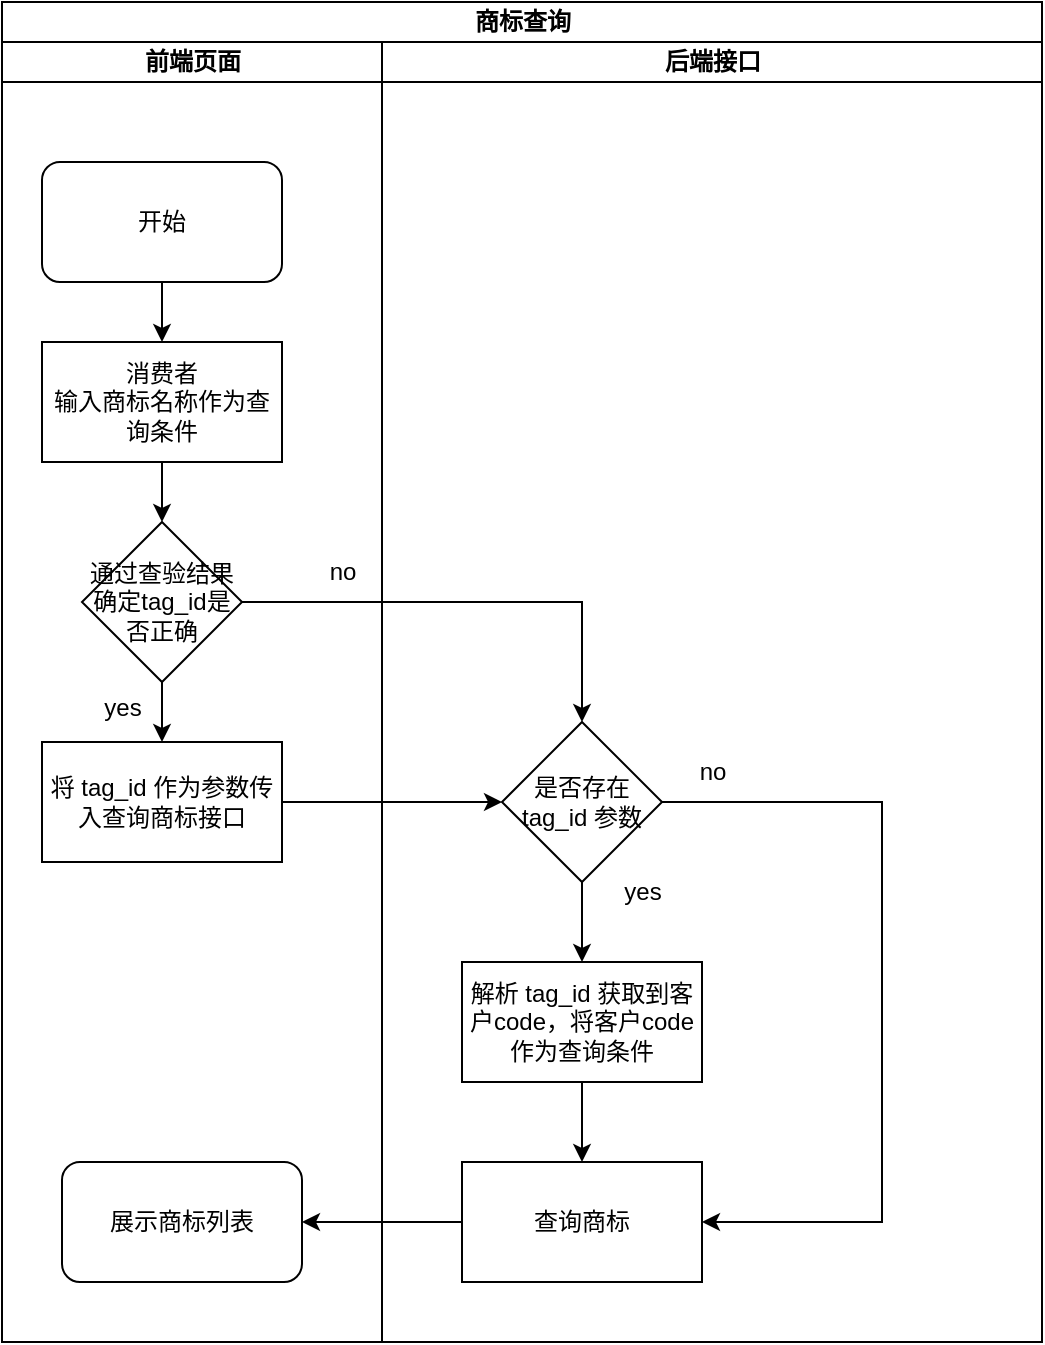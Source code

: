 <mxfile version="24.9.3">
  <diagram name="第 1 页" id="UH8iGU-1JYSJTxdWdX_r">
    <mxGraphModel dx="1434" dy="772" grid="1" gridSize="10" guides="1" tooltips="1" connect="1" arrows="1" fold="1" page="1" pageScale="1" pageWidth="1654" pageHeight="1169" math="0" shadow="0">
      <root>
        <mxCell id="0" />
        <mxCell id="1" parent="0" />
        <mxCell id="2E7t6yJ7H8E1ZwlFjmu7-1" value="商标查询" style="swimlane;childLayout=stackLayout;resizeParent=1;resizeParentMax=0;startSize=20;html=1;" vertex="1" parent="1">
          <mxGeometry x="340" y="30" width="520" height="670" as="geometry" />
        </mxCell>
        <mxCell id="2E7t6yJ7H8E1ZwlFjmu7-2" value="前端页面" style="swimlane;startSize=20;html=1;" vertex="1" parent="2E7t6yJ7H8E1ZwlFjmu7-1">
          <mxGeometry y="20" width="190" height="650" as="geometry" />
        </mxCell>
        <mxCell id="2E7t6yJ7H8E1ZwlFjmu7-3" value="" style="edgeStyle=orthogonalEdgeStyle;rounded=0;orthogonalLoop=1;jettySize=auto;html=1;" edge="1" parent="2E7t6yJ7H8E1ZwlFjmu7-2" source="2E7t6yJ7H8E1ZwlFjmu7-4" target="2E7t6yJ7H8E1ZwlFjmu7-6">
          <mxGeometry relative="1" as="geometry" />
        </mxCell>
        <mxCell id="2E7t6yJ7H8E1ZwlFjmu7-4" value="开始" style="rounded=1;whiteSpace=wrap;html=1;" vertex="1" parent="2E7t6yJ7H8E1ZwlFjmu7-2">
          <mxGeometry x="20" y="60" width="120" height="60" as="geometry" />
        </mxCell>
        <mxCell id="2E7t6yJ7H8E1ZwlFjmu7-6" value="消费者&lt;div&gt;输入商标名称作为查询条件&lt;/div&gt;" style="rounded=0;whiteSpace=wrap;html=1;" vertex="1" parent="2E7t6yJ7H8E1ZwlFjmu7-2">
          <mxGeometry x="20" y="150" width="120" height="60" as="geometry" />
        </mxCell>
        <mxCell id="2E7t6yJ7H8E1ZwlFjmu7-7" value="&lt;div&gt;将 tag_id 作为参数传入查询商标接口&lt;/div&gt;" style="whiteSpace=wrap;html=1;rounded=0;" vertex="1" parent="2E7t6yJ7H8E1ZwlFjmu7-2">
          <mxGeometry x="20" y="350" width="120" height="60" as="geometry" />
        </mxCell>
        <mxCell id="2E7t6yJ7H8E1ZwlFjmu7-8" value="展示商标列表" style="whiteSpace=wrap;html=1;rounded=1;" vertex="1" parent="2E7t6yJ7H8E1ZwlFjmu7-2">
          <mxGeometry x="30" y="560" width="120" height="60" as="geometry" />
        </mxCell>
        <mxCell id="2E7t6yJ7H8E1ZwlFjmu7-26" value="" style="edgeStyle=orthogonalEdgeStyle;rounded=0;orthogonalLoop=1;jettySize=auto;html=1;" edge="1" parent="2E7t6yJ7H8E1ZwlFjmu7-2" source="2E7t6yJ7H8E1ZwlFjmu7-25" target="2E7t6yJ7H8E1ZwlFjmu7-7">
          <mxGeometry relative="1" as="geometry" />
        </mxCell>
        <mxCell id="2E7t6yJ7H8E1ZwlFjmu7-25" value="通过查验结果确定tag_id是否正确" style="rhombus;whiteSpace=wrap;html=1;" vertex="1" parent="2E7t6yJ7H8E1ZwlFjmu7-2">
          <mxGeometry x="40" y="240" width="80" height="80" as="geometry" />
        </mxCell>
        <mxCell id="2E7t6yJ7H8E1ZwlFjmu7-5" value="" style="edgeStyle=orthogonalEdgeStyle;rounded=0;orthogonalLoop=1;jettySize=auto;html=1;entryX=0.5;entryY=0;entryDx=0;entryDy=0;" edge="1" parent="2E7t6yJ7H8E1ZwlFjmu7-2" source="2E7t6yJ7H8E1ZwlFjmu7-6" target="2E7t6yJ7H8E1ZwlFjmu7-25">
          <mxGeometry relative="1" as="geometry">
            <mxPoint x="80" y="260" as="targetPoint" />
          </mxGeometry>
        </mxCell>
        <mxCell id="2E7t6yJ7H8E1ZwlFjmu7-29" value="no" style="text;html=1;align=center;verticalAlign=middle;resizable=0;points=[];autosize=1;strokeColor=none;fillColor=none;" vertex="1" parent="2E7t6yJ7H8E1ZwlFjmu7-2">
          <mxGeometry x="150" y="250" width="40" height="30" as="geometry" />
        </mxCell>
        <mxCell id="2E7t6yJ7H8E1ZwlFjmu7-9" value="" style="edgeStyle=orthogonalEdgeStyle;rounded=0;orthogonalLoop=1;jettySize=auto;html=1;" edge="1" parent="2E7t6yJ7H8E1ZwlFjmu7-1" source="2E7t6yJ7H8E1ZwlFjmu7-7" target="2E7t6yJ7H8E1ZwlFjmu7-16">
          <mxGeometry relative="1" as="geometry" />
        </mxCell>
        <mxCell id="2E7t6yJ7H8E1ZwlFjmu7-10" value="后端接口" style="swimlane;startSize=20;html=1;" vertex="1" parent="2E7t6yJ7H8E1ZwlFjmu7-1">
          <mxGeometry x="190" y="20" width="330" height="650" as="geometry" />
        </mxCell>
        <mxCell id="2E7t6yJ7H8E1ZwlFjmu7-15" value="" style="edgeStyle=orthogonalEdgeStyle;rounded=0;orthogonalLoop=1;jettySize=auto;html=1;entryX=1;entryY=0.5;entryDx=0;entryDy=0;exitX=1;exitY=0.5;exitDx=0;exitDy=0;" edge="1" parent="2E7t6yJ7H8E1ZwlFjmu7-10" source="2E7t6yJ7H8E1ZwlFjmu7-16" target="2E7t6yJ7H8E1ZwlFjmu7-22">
          <mxGeometry relative="1" as="geometry">
            <mxPoint x="190" y="596" as="targetPoint" />
            <Array as="points">
              <mxPoint x="250" y="380" />
              <mxPoint x="250" y="590" />
            </Array>
          </mxGeometry>
        </mxCell>
        <mxCell id="2E7t6yJ7H8E1ZwlFjmu7-16" value="是否存在 tag_id 参数" style="rhombus;whiteSpace=wrap;html=1;rounded=0;" vertex="1" parent="2E7t6yJ7H8E1ZwlFjmu7-10">
          <mxGeometry x="60" y="340" width="80" height="80" as="geometry" />
        </mxCell>
        <mxCell id="2E7t6yJ7H8E1ZwlFjmu7-17" value="" style="edgeStyle=orthogonalEdgeStyle;rounded=0;orthogonalLoop=1;jettySize=auto;html=1;exitX=0.5;exitY=1;exitDx=0;exitDy=0;entryX=0.5;entryY=0;entryDx=0;entryDy=0;" edge="1" parent="2E7t6yJ7H8E1ZwlFjmu7-10" source="2E7t6yJ7H8E1ZwlFjmu7-16" target="2E7t6yJ7H8E1ZwlFjmu7-20">
          <mxGeometry relative="1" as="geometry">
            <mxPoint x="130" y="320" as="sourcePoint" />
            <mxPoint x="100" y="350" as="targetPoint" />
          </mxGeometry>
        </mxCell>
        <mxCell id="2E7t6yJ7H8E1ZwlFjmu7-19" value="" style="edgeStyle=orthogonalEdgeStyle;rounded=0;orthogonalLoop=1;jettySize=auto;html=1;" edge="1" parent="2E7t6yJ7H8E1ZwlFjmu7-10" source="2E7t6yJ7H8E1ZwlFjmu7-20" target="2E7t6yJ7H8E1ZwlFjmu7-22">
          <mxGeometry relative="1" as="geometry" />
        </mxCell>
        <mxCell id="2E7t6yJ7H8E1ZwlFjmu7-20" value="解析 tag_id 获取到客户code，将客户code作为查询条件" style="whiteSpace=wrap;html=1;rounded=0;" vertex="1" parent="2E7t6yJ7H8E1ZwlFjmu7-10">
          <mxGeometry x="40" y="460" width="120" height="60" as="geometry" />
        </mxCell>
        <mxCell id="2E7t6yJ7H8E1ZwlFjmu7-22" value="查询商标" style="whiteSpace=wrap;html=1;rounded=0;" vertex="1" parent="2E7t6yJ7H8E1ZwlFjmu7-10">
          <mxGeometry x="40" y="560" width="120" height="60" as="geometry" />
        </mxCell>
        <mxCell id="2E7t6yJ7H8E1ZwlFjmu7-23" value="no" style="text;html=1;align=center;verticalAlign=middle;resizable=0;points=[];autosize=1;strokeColor=none;fillColor=none;" vertex="1" parent="2E7t6yJ7H8E1ZwlFjmu7-10">
          <mxGeometry x="145" y="350" width="40" height="30" as="geometry" />
        </mxCell>
        <mxCell id="2E7t6yJ7H8E1ZwlFjmu7-21" value="yes" style="text;html=1;align=center;verticalAlign=middle;resizable=0;points=[];autosize=1;strokeColor=none;fillColor=none;" vertex="1" parent="2E7t6yJ7H8E1ZwlFjmu7-10">
          <mxGeometry x="110" y="410" width="40" height="30" as="geometry" />
        </mxCell>
        <mxCell id="2E7t6yJ7H8E1ZwlFjmu7-24" value="" style="edgeStyle=orthogonalEdgeStyle;rounded=0;orthogonalLoop=1;jettySize=auto;html=1;" edge="1" parent="2E7t6yJ7H8E1ZwlFjmu7-1" source="2E7t6yJ7H8E1ZwlFjmu7-22" target="2E7t6yJ7H8E1ZwlFjmu7-8">
          <mxGeometry relative="1" as="geometry" />
        </mxCell>
        <mxCell id="2E7t6yJ7H8E1ZwlFjmu7-28" style="edgeStyle=orthogonalEdgeStyle;rounded=0;orthogonalLoop=1;jettySize=auto;html=1;entryX=0.5;entryY=0;entryDx=0;entryDy=0;" edge="1" parent="2E7t6yJ7H8E1ZwlFjmu7-1" source="2E7t6yJ7H8E1ZwlFjmu7-25" target="2E7t6yJ7H8E1ZwlFjmu7-16">
          <mxGeometry relative="1" as="geometry" />
        </mxCell>
        <mxCell id="2E7t6yJ7H8E1ZwlFjmu7-27" value="yes" style="text;html=1;align=center;verticalAlign=middle;resizable=0;points=[];autosize=1;strokeColor=none;fillColor=none;" vertex="1" parent="1">
          <mxGeometry x="380" y="368" width="40" height="30" as="geometry" />
        </mxCell>
      </root>
    </mxGraphModel>
  </diagram>
</mxfile>
